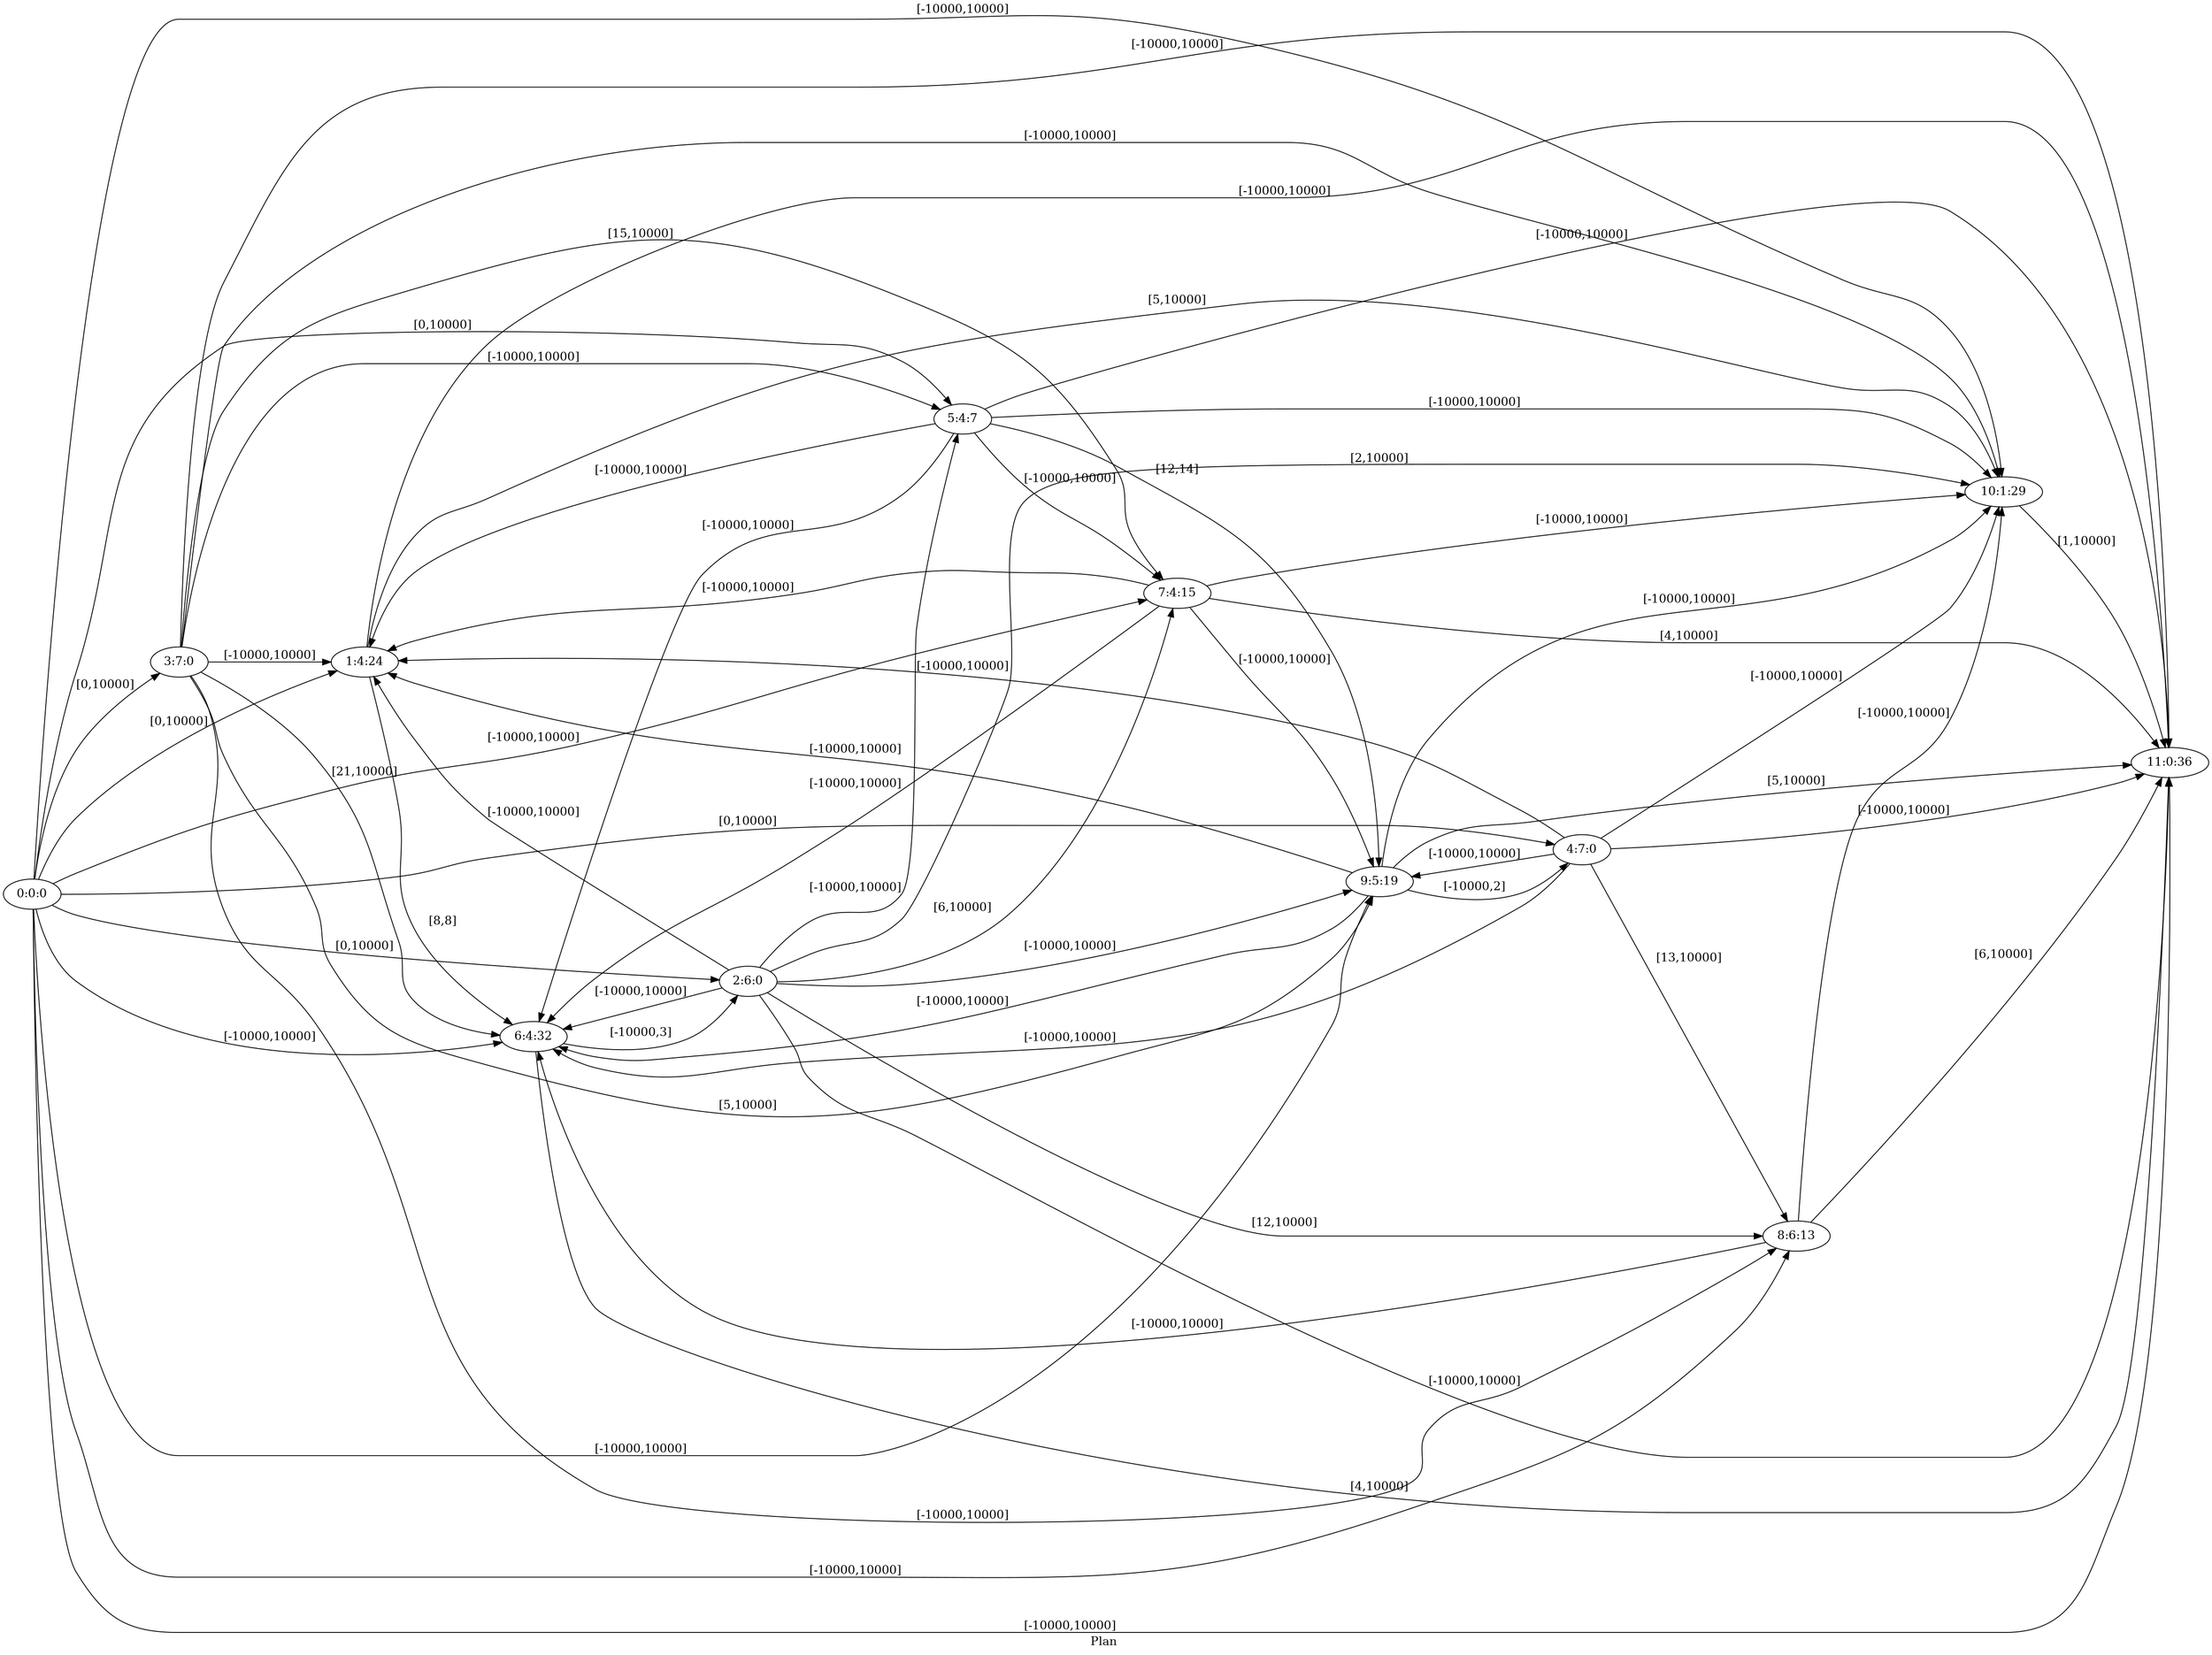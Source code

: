 digraph G {
 rankdir = LR;
 nodesep = .45; 
 size = 30;
label="Plan ";
 fldt = 0.841499;
"0:0:0"->"1:4:24"[ label = "[0,10000]"];
"0:0:0"->"2:6:0"[ label = "[0,10000]"];
"0:0:0"->"3:7:0"[ label = "[0,10000]"];
"0:0:0"->"4:7:0"[ label = "[0,10000]"];
"0:0:0"->"5:4:7"[ label = "[0,10000]"];
"0:0:0"->"6:4:32"[ label = "[-10000,10000]"];
"0:0:0"->"7:4:15"[ label = "[-10000,10000]"];
"0:0:0"->"8:6:13"[ label = "[-10000,10000]"];
"0:0:0"->"9:5:19"[ label = "[-10000,10000]"];
"0:0:0"->"10:1:29"[ label = "[-10000,10000]"];
"0:0:0"->"11:0:36"[ label = "[-10000,10000]"];
"1:4:24"->"6:4:32"[ label = "[8,8]"];
"1:4:24"->"10:1:29"[ label = "[5,10000]"];
"1:4:24"->"11:0:36"[ label = "[-10000,10000]"];
"2:6:0"->"1:4:24"[ label = "[-10000,10000]"];
"2:6:0"->"5:4:7"[ label = "[-10000,10000]"];
"2:6:0"->"6:4:32"[ label = "[-10000,10000]"];
"2:6:0"->"7:4:15"[ label = "[6,10000]"];
"2:6:0"->"8:6:13"[ label = "[12,10000]"];
"2:6:0"->"9:5:19"[ label = "[-10000,10000]"];
"2:6:0"->"10:1:29"[ label = "[2,10000]"];
"2:6:0"->"11:0:36"[ label = "[-10000,10000]"];
"3:7:0"->"1:4:24"[ label = "[-10000,10000]"];
"3:7:0"->"5:4:7"[ label = "[-10000,10000]"];
"3:7:0"->"6:4:32"[ label = "[21,10000]"];
"3:7:0"->"7:4:15"[ label = "[15,10000]"];
"3:7:0"->"8:6:13"[ label = "[-10000,10000]"];
"3:7:0"->"9:5:19"[ label = "[5,10000]"];
"3:7:0"->"10:1:29"[ label = "[-10000,10000]"];
"3:7:0"->"11:0:36"[ label = "[-10000,10000]"];
"4:7:0"->"1:4:24"[ label = "[-10000,10000]"];
"4:7:0"->"6:4:32"[ label = "[-10000,10000]"];
"4:7:0"->"8:6:13"[ label = "[13,10000]"];
"4:7:0"->"9:5:19"[ label = "[-10000,10000]"];
"4:7:0"->"10:1:29"[ label = "[-10000,10000]"];
"4:7:0"->"11:0:36"[ label = "[-10000,10000]"];
"5:4:7"->"1:4:24"[ label = "[-10000,10000]"];
"5:4:7"->"6:4:32"[ label = "[-10000,10000]"];
"5:4:7"->"7:4:15"[ label = "[-10000,10000]"];
"5:4:7"->"9:5:19"[ label = "[12,14]"];
"5:4:7"->"10:1:29"[ label = "[-10000,10000]"];
"5:4:7"->"11:0:36"[ label = "[-10000,10000]"];
"6:4:32"->"2:6:0"[ label = "[-10000,3]"];
"6:4:32"->"11:0:36"[ label = "[4,10000]"];
"7:4:15"->"1:4:24"[ label = "[-10000,10000]"];
"7:4:15"->"6:4:32"[ label = "[-10000,10000]"];
"7:4:15"->"9:5:19"[ label = "[-10000,10000]"];
"7:4:15"->"10:1:29"[ label = "[-10000,10000]"];
"7:4:15"->"11:0:36"[ label = "[4,10000]"];
"8:6:13"->"6:4:32"[ label = "[-10000,10000]"];
"8:6:13"->"10:1:29"[ label = "[-10000,10000]"];
"8:6:13"->"11:0:36"[ label = "[6,10000]"];
"9:5:19"->"1:4:24"[ label = "[-10000,10000]"];
"9:5:19"->"4:7:0"[ label = "[-10000,2]"];
"9:5:19"->"6:4:32"[ label = "[-10000,10000]"];
"9:5:19"->"10:1:29"[ label = "[-10000,10000]"];
"9:5:19"->"11:0:36"[ label = "[5,10000]"];
"10:1:29"->"11:0:36"[ label = "[1,10000]"];
}
